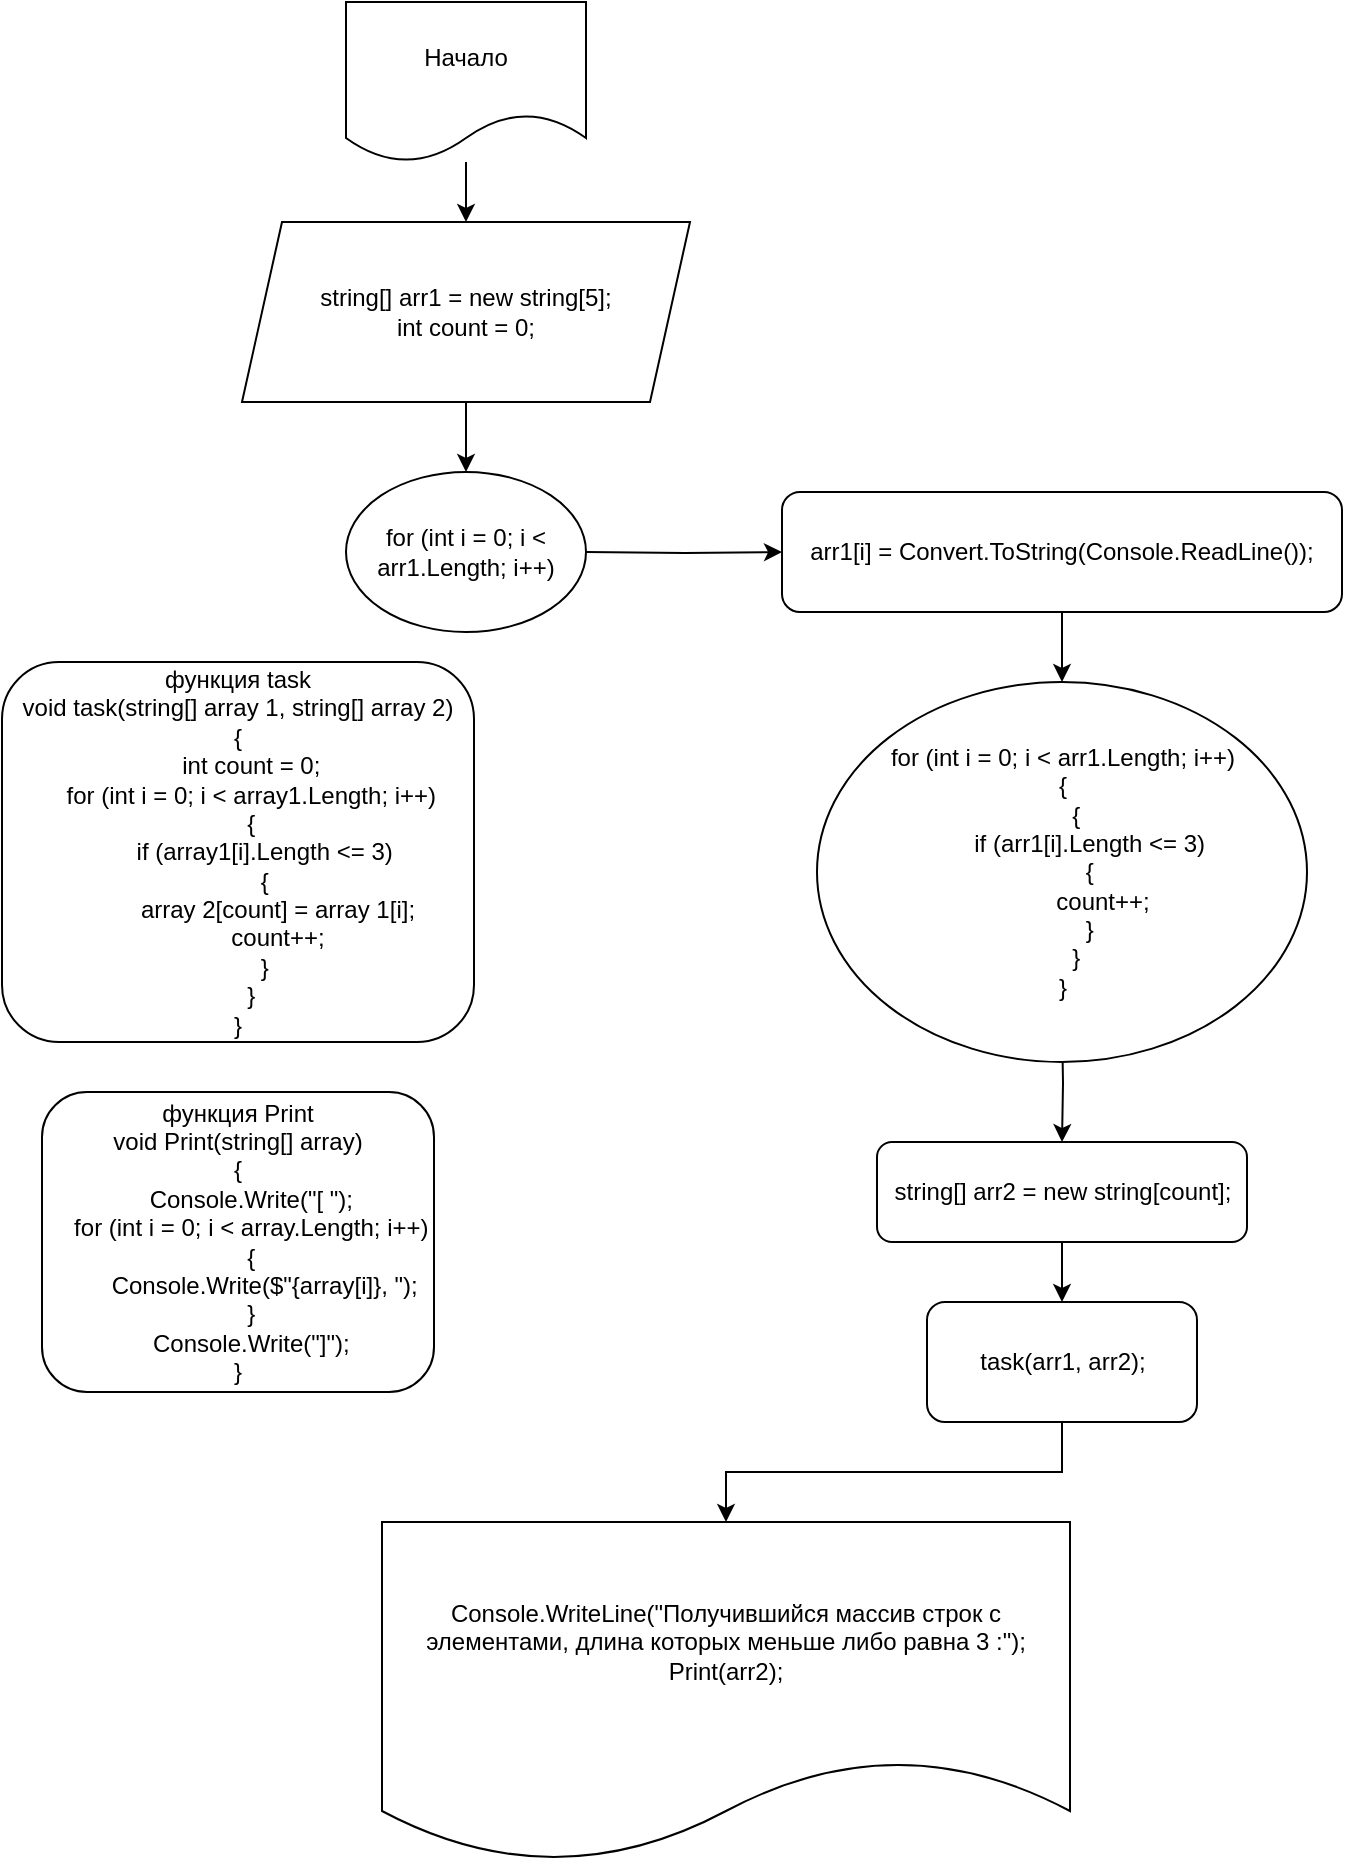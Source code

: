 <mxfile version="18.0.6" type="device"><diagram id="F0E9nsdl1eAsPqCYQBQi" name="Page-1"><mxGraphModel dx="1422" dy="794" grid="1" gridSize="10" guides="1" tooltips="1" connect="1" arrows="1" fold="1" page="1" pageScale="1" pageWidth="827" pageHeight="1169" math="0" shadow="0"><root><mxCell id="0"/><mxCell id="1" parent="0"/><mxCell id="StPwRcX84cTrvQBp9jDl-33" value="" style="edgeStyle=orthogonalEdgeStyle;rounded=0;orthogonalLoop=1;jettySize=auto;html=1;" edge="1" parent="1" source="lWmsgfZIb0bEsJrZJgcB-2" target="StPwRcX84cTrvQBp9jDl-32"><mxGeometry relative="1" as="geometry"/></mxCell><mxCell id="lWmsgfZIb0bEsJrZJgcB-2" value="string[] arr1 = new string[5];&lt;br&gt;int count = 0;" style="shape=parallelogram;perimeter=parallelogramPerimeter;whiteSpace=wrap;html=1;fixedSize=1;" parent="1" vertex="1"><mxGeometry x="130" y="150" width="224" height="90" as="geometry"/></mxCell><mxCell id="lWmsgfZIb0bEsJrZJgcB-27" value="" style="edgeStyle=orthogonalEdgeStyle;rounded=0;orthogonalLoop=1;jettySize=auto;html=1;" parent="1" source="lWmsgfZIb0bEsJrZJgcB-12" edge="1"><mxGeometry relative="1" as="geometry"><mxPoint x="610" y="429.3" as="targetPoint"/></mxGeometry></mxCell><mxCell id="StPwRcX84cTrvQBp9jDl-3" value="" style="edgeStyle=orthogonalEdgeStyle;rounded=0;orthogonalLoop=1;jettySize=auto;html=1;" edge="1" parent="1" target="StPwRcX84cTrvQBp9jDl-2"><mxGeometry relative="1" as="geometry"><mxPoint x="400" y="430.005" as="sourcePoint"/></mxGeometry></mxCell><mxCell id="lWmsgfZIb0bEsJrZJgcB-20" value="" style="edgeStyle=orthogonalEdgeStyle;rounded=0;orthogonalLoop=1;jettySize=auto;html=1;" parent="1" target="lWmsgfZIb0bEsJrZJgcB-19" edge="1"><mxGeometry relative="1" as="geometry"><mxPoint x="245" y="740.0" as="sourcePoint"/></mxGeometry></mxCell><mxCell id="StPwRcX84cTrvQBp9jDl-35" value="" style="edgeStyle=orthogonalEdgeStyle;rounded=0;orthogonalLoop=1;jettySize=auto;html=1;" edge="1" parent="1" source="StPwRcX84cTrvQBp9jDl-10" target="StPwRcX84cTrvQBp9jDl-34"><mxGeometry relative="1" as="geometry"/></mxCell><mxCell id="StPwRcX84cTrvQBp9jDl-10" value="arr1[i] = Convert.ToString(Console.ReadLine());" style="rounded=1;whiteSpace=wrap;html=1;" vertex="1" parent="1"><mxGeometry x="400" y="285" width="280" height="60" as="geometry"/></mxCell><mxCell id="StPwRcX84cTrvQBp9jDl-12" value="функция task&lt;br&gt;&lt;div&gt;void task(string[] array 1, string[] array 2)&lt;/div&gt;&lt;div&gt;{&lt;/div&gt;&lt;div&gt;&amp;nbsp; &amp;nbsp; int count = 0;&lt;/div&gt;&lt;div&gt;&amp;nbsp; &amp;nbsp; for (int i = 0; i &amp;lt; array1.Length; i++)&lt;/div&gt;&lt;div&gt;&amp;nbsp; &amp;nbsp; {&lt;/div&gt;&lt;div&gt;&amp;nbsp; &amp;nbsp; &amp;nbsp; &amp;nbsp; if (array1[i].Length &amp;lt;= 3)&lt;/div&gt;&lt;div&gt;&amp;nbsp; &amp;nbsp; &amp;nbsp; &amp;nbsp; {&lt;/div&gt;&lt;div&gt;&amp;nbsp; &amp;nbsp; &amp;nbsp; &amp;nbsp; &amp;nbsp; &amp;nbsp; array 2[count] = array 1[i];&lt;/div&gt;&lt;div&gt;&amp;nbsp; &amp;nbsp; &amp;nbsp; &amp;nbsp; &amp;nbsp; &amp;nbsp; count++;&lt;/div&gt;&lt;div&gt;&amp;nbsp; &amp;nbsp; &amp;nbsp; &amp;nbsp; }&lt;/div&gt;&lt;div&gt;&amp;nbsp; &amp;nbsp; }&lt;/div&gt;&lt;div&gt;}&lt;/div&gt;" style="rounded=1;whiteSpace=wrap;html=1;" vertex="1" parent="1"><mxGeometry x="10" y="370" width="236" height="190" as="geometry"/></mxCell><mxCell id="StPwRcX84cTrvQBp9jDl-13" value="функция Print&lt;br&gt;&lt;div&gt;&lt;div&gt;void Print(string[] array)&lt;/div&gt;&lt;div&gt;{&lt;/div&gt;&lt;div&gt;&amp;nbsp; &amp;nbsp; Console.Write(&quot;[ &quot;);&lt;/div&gt;&lt;div&gt;&amp;nbsp; &amp;nbsp; for (int i = 0; i &amp;lt; array.Length; i++)&lt;/div&gt;&lt;div&gt;&amp;nbsp; &amp;nbsp; {&lt;/div&gt;&lt;div&gt;&amp;nbsp; &amp;nbsp; &amp;nbsp; &amp;nbsp; Console.Write($&quot;{array[i]}, &quot;);&lt;/div&gt;&lt;div&gt;&amp;nbsp; &amp;nbsp; }&lt;/div&gt;&lt;div&gt;&amp;nbsp; &amp;nbsp; Console.Write(&quot;]&quot;);&lt;/div&gt;&lt;div&gt;}&lt;/div&gt;&lt;/div&gt;" style="rounded=1;whiteSpace=wrap;html=1;" vertex="1" parent="1"><mxGeometry x="30" y="585" width="196" height="150" as="geometry"/></mxCell><mxCell id="StPwRcX84cTrvQBp9jDl-17" value="" style="edgeStyle=orthogonalEdgeStyle;rounded=0;orthogonalLoop=1;jettySize=auto;html=1;" edge="1" parent="1" target="StPwRcX84cTrvQBp9jDl-16"><mxGeometry relative="1" as="geometry"><mxPoint x="540" y="550" as="sourcePoint"/></mxGeometry></mxCell><mxCell id="StPwRcX84cTrvQBp9jDl-24" value="" style="edgeStyle=orthogonalEdgeStyle;rounded=0;orthogonalLoop=1;jettySize=auto;html=1;" edge="1" parent="1" source="StPwRcX84cTrvQBp9jDl-16" target="StPwRcX84cTrvQBp9jDl-23"><mxGeometry relative="1" as="geometry"/></mxCell><mxCell id="StPwRcX84cTrvQBp9jDl-16" value="string[] arr2 = new string[count];" style="whiteSpace=wrap;html=1;rounded=1;" vertex="1" parent="1"><mxGeometry x="447.5" y="610" width="185" height="50" as="geometry"/></mxCell><mxCell id="StPwRcX84cTrvQBp9jDl-39" style="edgeStyle=orthogonalEdgeStyle;rounded=0;orthogonalLoop=1;jettySize=auto;html=1;entryX=0.5;entryY=0;entryDx=0;entryDy=0;" edge="1" parent="1" source="StPwRcX84cTrvQBp9jDl-23" target="StPwRcX84cTrvQBp9jDl-37"><mxGeometry relative="1" as="geometry"/></mxCell><mxCell id="StPwRcX84cTrvQBp9jDl-23" value="task(arr1, arr2);" style="whiteSpace=wrap;html=1;rounded=1;" vertex="1" parent="1"><mxGeometry x="472.5" y="690" width="135" height="60" as="geometry"/></mxCell><mxCell id="StPwRcX84cTrvQBp9jDl-27" value="" style="edgeStyle=orthogonalEdgeStyle;rounded=0;orthogonalLoop=1;jettySize=auto;html=1;" edge="1" parent="1" target="StPwRcX84cTrvQBp9jDl-10"><mxGeometry relative="1" as="geometry"><mxPoint x="302" y="315" as="sourcePoint"/></mxGeometry></mxCell><mxCell id="StPwRcX84cTrvQBp9jDl-31" value="" style="edgeStyle=orthogonalEdgeStyle;rounded=0;orthogonalLoop=1;jettySize=auto;html=1;" edge="1" parent="1" source="StPwRcX84cTrvQBp9jDl-30" target="lWmsgfZIb0bEsJrZJgcB-2"><mxGeometry relative="1" as="geometry"/></mxCell><mxCell id="StPwRcX84cTrvQBp9jDl-30" value="&lt;span style=&quot;&quot;&gt;Начало&lt;/span&gt;" style="shape=document;whiteSpace=wrap;html=1;boundedLbl=1;" vertex="1" parent="1"><mxGeometry x="182" y="40" width="120" height="80" as="geometry"/></mxCell><mxCell id="StPwRcX84cTrvQBp9jDl-32" value="&lt;span style=&quot;&quot;&gt;for (int i = 0; i &amp;lt; arr1.Length; i++)&lt;/span&gt;" style="ellipse;whiteSpace=wrap;html=1;" vertex="1" parent="1"><mxGeometry x="182" y="275" width="120" height="80" as="geometry"/></mxCell><mxCell id="StPwRcX84cTrvQBp9jDl-34" value="&lt;div style=&quot;&quot;&gt;for (int i = 0; i &amp;lt; arr1.Length; i++)&lt;/div&gt;&lt;div style=&quot;&quot;&gt;{&lt;/div&gt;&lt;div style=&quot;&quot;&gt;&amp;nbsp; &amp;nbsp; {&lt;/div&gt;&lt;div style=&quot;&quot;&gt;&amp;nbsp; &amp;nbsp; &amp;nbsp; &amp;nbsp; if (arr1[i].Length &amp;lt;= 3)&lt;/div&gt;&lt;div style=&quot;&quot;&gt;&amp;nbsp; &amp;nbsp; &amp;nbsp; &amp;nbsp; {&lt;/div&gt;&lt;div style=&quot;&quot;&gt;&amp;nbsp; &amp;nbsp; &amp;nbsp; &amp;nbsp; &amp;nbsp; &amp;nbsp; count++;&lt;/div&gt;&lt;div style=&quot;&quot;&gt;&amp;nbsp; &amp;nbsp; &amp;nbsp; &amp;nbsp; }&lt;/div&gt;&lt;div style=&quot;&quot;&gt;&amp;nbsp; &amp;nbsp; }&lt;/div&gt;&lt;div style=&quot;&quot;&gt;}&lt;/div&gt;" style="ellipse;whiteSpace=wrap;html=1;" vertex="1" parent="1"><mxGeometry x="417.5" y="380" width="245" height="190" as="geometry"/></mxCell><mxCell id="StPwRcX84cTrvQBp9jDl-37" value="&lt;div&gt;Console.WriteLine(&quot;Получившийся массив строк с элементами, длина которых меньше либо равна 3 :&quot;);&lt;/div&gt;&lt;div&gt;Print(arr2);&lt;/div&gt;" style="shape=document;whiteSpace=wrap;html=1;boundedLbl=1;" vertex="1" parent="1"><mxGeometry x="200" y="800" width="344" height="170" as="geometry"/></mxCell></root></mxGraphModel></diagram></mxfile>